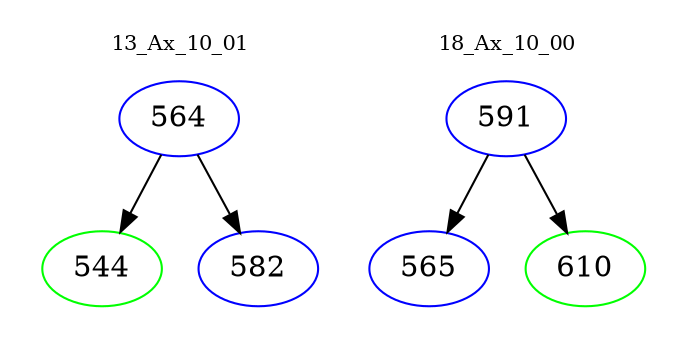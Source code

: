 digraph{
subgraph cluster_0 {
color = white
label = "13_Ax_10_01";
fontsize=10;
T0_564 [label="564", color="blue"]
T0_564 -> T0_544 [color="black"]
T0_544 [label="544", color="green"]
T0_564 -> T0_582 [color="black"]
T0_582 [label="582", color="blue"]
}
subgraph cluster_1 {
color = white
label = "18_Ax_10_00";
fontsize=10;
T1_591 [label="591", color="blue"]
T1_591 -> T1_565 [color="black"]
T1_565 [label="565", color="blue"]
T1_591 -> T1_610 [color="black"]
T1_610 [label="610", color="green"]
}
}
